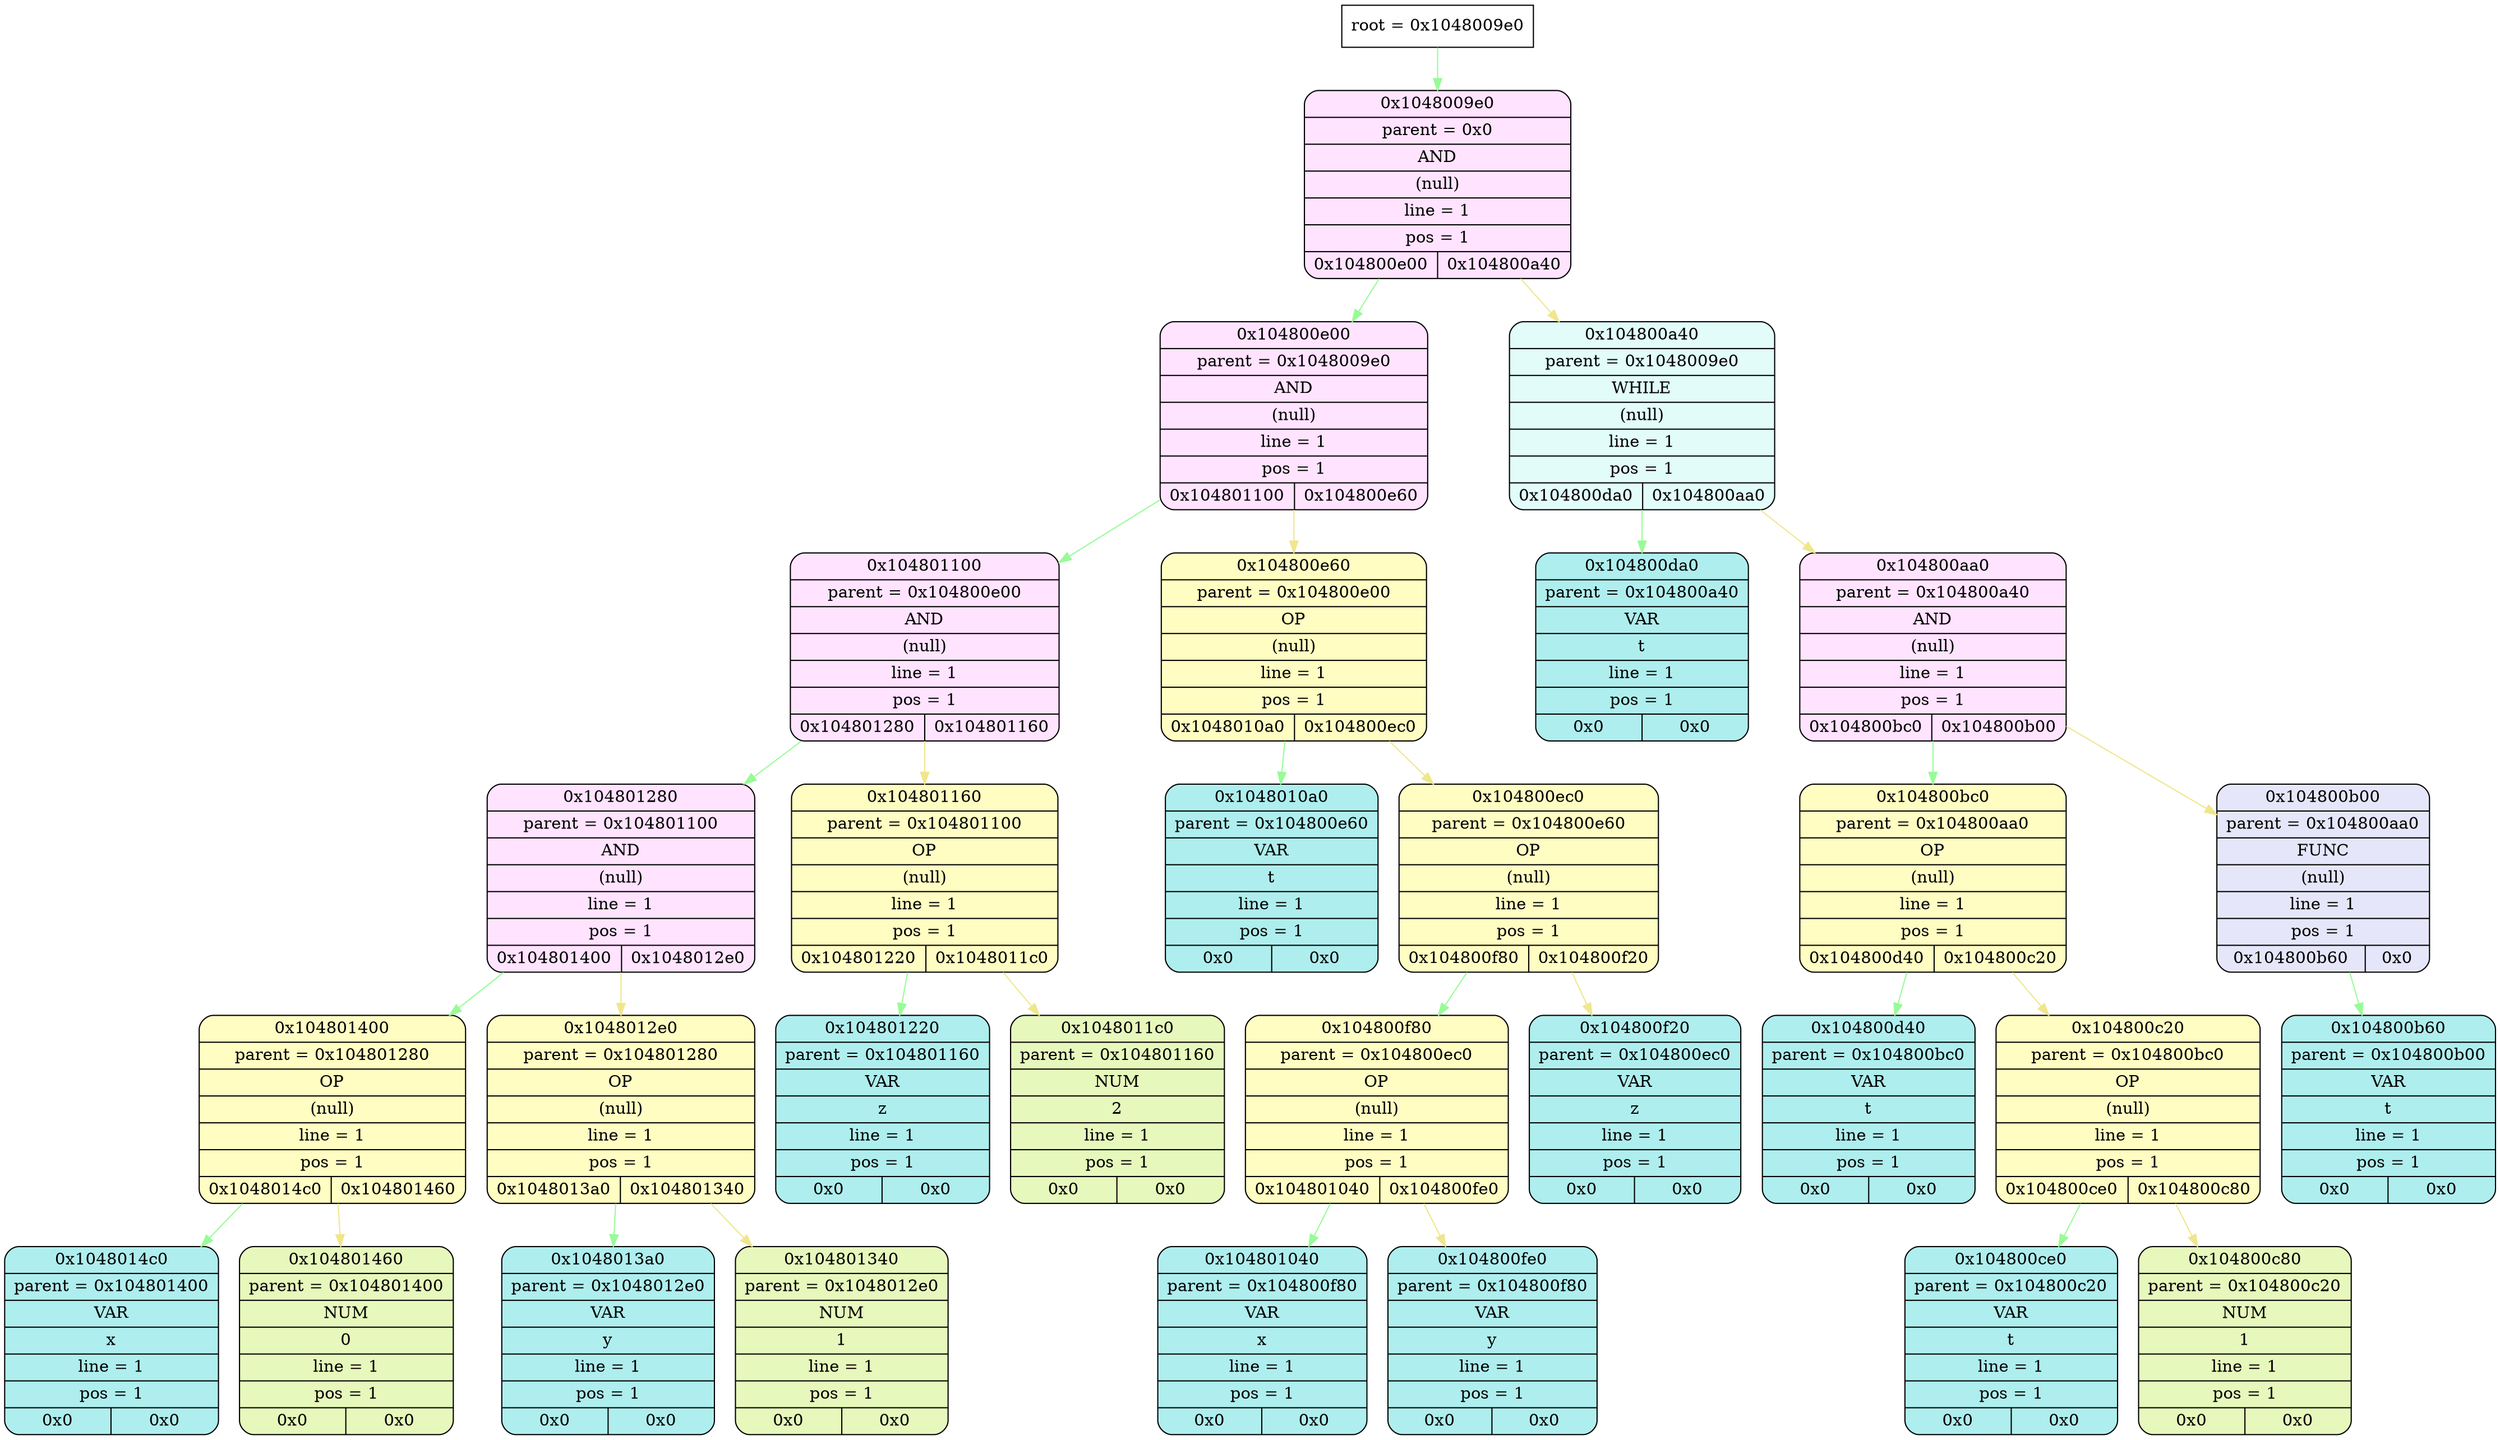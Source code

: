 digraph
{
    node_info[shape = record, label = "{root = 0x1048009e0}"];

    node_info->node_0x1048009e0 [color = "#98FB98"];
    node_0x1048009e0[shape = Mrecord, label = "{{0x1048009e0} | {parent =  0x0} | {AND} | {(null)} | {line = 1} | {pos = 1} | {0x104800e00 | 0x104800a40}}",
                                        style="filled", fillcolor="#FFE3FF"];
    node_0x104800e00[shape = Mrecord, label = "{{0x104800e00} | {parent =  0x1048009e0} | {AND} | {(null)} | {line = 1} | {pos = 1} | {0x104801100 | 0x104800e60}}",
                                        style="filled", fillcolor="#FFE3FF"];
    node_0x104801100[shape = Mrecord, label = "{{0x104801100} | {parent =  0x104800e00} | {AND} | {(null)} | {line = 1} | {pos = 1} | {0x104801280 | 0x104801160}}",
                                        style="filled", fillcolor="#FFE3FF"];
    node_0x104801280[shape = Mrecord, label = "{{0x104801280} | {parent =  0x104801100} | {AND} | {(null)} | {line = 1} | {pos = 1} | {0x104801400 | 0x1048012e0}}",
                                        style="filled", fillcolor="#FFE3FF"];
    node_0x104801400[shape = Mrecord, label = "{{0x104801400} | {parent =  0x104801280} | {OP} | {(null)} | {line = 1} | {pos = 1} | {0x1048014c0 | 0x104801460}}",
                                        style="filled", fillcolor="#FFFDC2"];
    node_0x1048014c0[shape = Mrecord, label = "{{0x1048014c0} | {parent =  0x104801400} | {VAR} | {x} | {line = 1} | {pos = 1} | {0x0 | 0x0}}",
                                        style="filled", fillcolor="#AFEEEE"];
    node_0x104801460[shape = Mrecord, label = "{{0x104801460} | {parent =  0x104801400} | {NUM} | {0} | {line = 1} | {pos = 1} | {0x0 | 0x0}}",
                style="filled", fillcolor="#E7F8BC"];
    node_0x1048012e0[shape = Mrecord, label = "{{0x1048012e0} | {parent =  0x104801280} | {OP} | {(null)} | {line = 1} | {pos = 1} | {0x1048013a0 | 0x104801340}}",
                                        style="filled", fillcolor="#FFFDC2"];
    node_0x1048013a0[shape = Mrecord, label = "{{0x1048013a0} | {parent =  0x1048012e0} | {VAR} | {y} | {line = 1} | {pos = 1} | {0x0 | 0x0}}",
                                        style="filled", fillcolor="#AFEEEE"];
    node_0x104801340[shape = Mrecord, label = "{{0x104801340} | {parent =  0x1048012e0} | {NUM} | {1} | {line = 1} | {pos = 1} | {0x0 | 0x0}}",
                style="filled", fillcolor="#E7F8BC"];
    node_0x104801160[shape = Mrecord, label = "{{0x104801160} | {parent =  0x104801100} | {OP} | {(null)} | {line = 1} | {pos = 1} | {0x104801220 | 0x1048011c0}}",
                                        style="filled", fillcolor="#FFFDC2"];
    node_0x104801220[shape = Mrecord, label = "{{0x104801220} | {parent =  0x104801160} | {VAR} | {z} | {line = 1} | {pos = 1} | {0x0 | 0x0}}",
                                        style="filled", fillcolor="#AFEEEE"];
    node_0x1048011c0[shape = Mrecord, label = "{{0x1048011c0} | {parent =  0x104801160} | {NUM} | {2} | {line = 1} | {pos = 1} | {0x0 | 0x0}}",
                style="filled", fillcolor="#E7F8BC"];
    node_0x104800e60[shape = Mrecord, label = "{{0x104800e60} | {parent =  0x104800e00} | {OP} | {(null)} | {line = 1} | {pos = 1} | {0x1048010a0 | 0x104800ec0}}",
                                        style="filled", fillcolor="#FFFDC2"];
    node_0x1048010a0[shape = Mrecord, label = "{{0x1048010a0} | {parent =  0x104800e60} | {VAR} | {t} | {line = 1} | {pos = 1} | {0x0 | 0x0}}",
                                        style="filled", fillcolor="#AFEEEE"];
    node_0x104800ec0[shape = Mrecord, label = "{{0x104800ec0} | {parent =  0x104800e60} | {OP} | {(null)} | {line = 1} | {pos = 1} | {0x104800f80 | 0x104800f20}}",
                                        style="filled", fillcolor="#FFFDC2"];
    node_0x104800f80[shape = Mrecord, label = "{{0x104800f80} | {parent =  0x104800ec0} | {OP} | {(null)} | {line = 1} | {pos = 1} | {0x104801040 | 0x104800fe0}}",
                                        style="filled", fillcolor="#FFFDC2"];
    node_0x104801040[shape = Mrecord, label = "{{0x104801040} | {parent =  0x104800f80} | {VAR} | {x} | {line = 1} | {pos = 1} | {0x0 | 0x0}}",
                                        style="filled", fillcolor="#AFEEEE"];
    node_0x104800fe0[shape = Mrecord, label = "{{0x104800fe0} | {parent =  0x104800f80} | {VAR} | {y} | {line = 1} | {pos = 1} | {0x0 | 0x0}}",
                                        style="filled", fillcolor="#AFEEEE"];
    node_0x104800f20[shape = Mrecord, label = "{{0x104800f20} | {parent =  0x104800ec0} | {VAR} | {z} | {line = 1} | {pos = 1} | {0x0 | 0x0}}",
                                        style="filled", fillcolor="#AFEEEE"];
    node_0x104800a40[shape = Mrecord, label = "{{0x104800a40} | {parent =  0x1048009e0} | {WHILE} | {(null)} | {line = 1} | {pos = 1} | {0x104800da0 | 0x104800aa0}}",
                                        style="filled", fillcolor="#E1FCF9"];
    node_0x104800da0[shape = Mrecord, label = "{{0x104800da0} | {parent =  0x104800a40} | {VAR} | {t} | {line = 1} | {pos = 1} | {0x0 | 0x0}}",
                                        style="filled", fillcolor="#AFEEEE"];
    node_0x104800aa0[shape = Mrecord, label = "{{0x104800aa0} | {parent =  0x104800a40} | {AND} | {(null)} | {line = 1} | {pos = 1} | {0x104800bc0 | 0x104800b00}}",
                                        style="filled", fillcolor="#FFE3FF"];
    node_0x104800bc0[shape = Mrecord, label = "{{0x104800bc0} | {parent =  0x104800aa0} | {OP} | {(null)} | {line = 1} | {pos = 1} | {0x104800d40 | 0x104800c20}}",
                                        style="filled", fillcolor="#FFFDC2"];
    node_0x104800d40[shape = Mrecord, label = "{{0x104800d40} | {parent =  0x104800bc0} | {VAR} | {t} | {line = 1} | {pos = 1} | {0x0 | 0x0}}",
                                        style="filled", fillcolor="#AFEEEE"];
    node_0x104800c20[shape = Mrecord, label = "{{0x104800c20} | {parent =  0x104800bc0} | {OP} | {(null)} | {line = 1} | {pos = 1} | {0x104800ce0 | 0x104800c80}}",
                                        style="filled", fillcolor="#FFFDC2"];
    node_0x104800ce0[shape = Mrecord, label = "{{0x104800ce0} | {parent =  0x104800c20} | {VAR} | {t} | {line = 1} | {pos = 1} | {0x0 | 0x0}}",
                                        style="filled", fillcolor="#AFEEEE"];
    node_0x104800c80[shape = Mrecord, label = "{{0x104800c80} | {parent =  0x104800c20} | {NUM} | {1} | {line = 1} | {pos = 1} | {0x0 | 0x0}}",
                style="filled", fillcolor="#E7F8BC"];
    node_0x104800b00[shape = Mrecord, label = "{{0x104800b00} | {parent =  0x104800aa0} | {FUNC} | {(null)} | {line = 1} | {pos = 1} | {0x104800b60 | 0x0}}",
                                        style="filled", fillcolor="#E6E6FA"];
    node_0x104800b60[shape = Mrecord, label = "{{0x104800b60} | {parent =  0x104800b00} | {VAR} | {t} | {line = 1} | {pos = 1} | {0x0 | 0x0}}",
                                        style="filled", fillcolor="#AFEEEE"];
    node_0x1048009e0->node_0x104800e00 [color = "#98FB98"];
    node_0x104800e00->node_0x104801100 [color = "#98FB98"];
    node_0x104801100->node_0x104801280 [color = "#98FB98"];
    node_0x104801280->node_0x104801400 [color = "#98FB98"];
    node_0x104801400->node_0x1048014c0 [color = "#98FB98"];
    node_0x104801400->node_0x104801460 [color = "#F0E68C"];
    node_0x104801280->node_0x1048012e0 [color = "#F0E68C"];
    node_0x1048012e0->node_0x1048013a0 [color = "#98FB98"];
    node_0x1048012e0->node_0x104801340 [color = "#F0E68C"];
    node_0x104801100->node_0x104801160 [color = "#F0E68C"];
    node_0x104801160->node_0x104801220 [color = "#98FB98"];
    node_0x104801160->node_0x1048011c0 [color = "#F0E68C"];
    node_0x104800e00->node_0x104800e60 [color = "#F0E68C"];
    node_0x104800e60->node_0x1048010a0 [color = "#98FB98"];
    node_0x104800e60->node_0x104800ec0 [color = "#F0E68C"];
    node_0x104800ec0->node_0x104800f80 [color = "#98FB98"];
    node_0x104800f80->node_0x104801040 [color = "#98FB98"];
    node_0x104800f80->node_0x104800fe0 [color = "#F0E68C"];
    node_0x104800ec0->node_0x104800f20 [color = "#F0E68C"];
    node_0x1048009e0->node_0x104800a40 [color = "#F0E68C"];
    node_0x104800a40->node_0x104800da0 [color = "#98FB98"];
    node_0x104800a40->node_0x104800aa0 [color = "#F0E68C"];
    node_0x104800aa0->node_0x104800bc0 [color = "#98FB98"];
    node_0x104800bc0->node_0x104800d40 [color = "#98FB98"];
    node_0x104800bc0->node_0x104800c20 [color = "#F0E68C"];
    node_0x104800c20->node_0x104800ce0 [color = "#98FB98"];
    node_0x104800c20->node_0x104800c80 [color = "#F0E68C"];
    node_0x104800aa0->node_0x104800b00 [color = "#F0E68C"];
    node_0x104800b00->node_0x104800b60 [color = "#98FB98"];
}